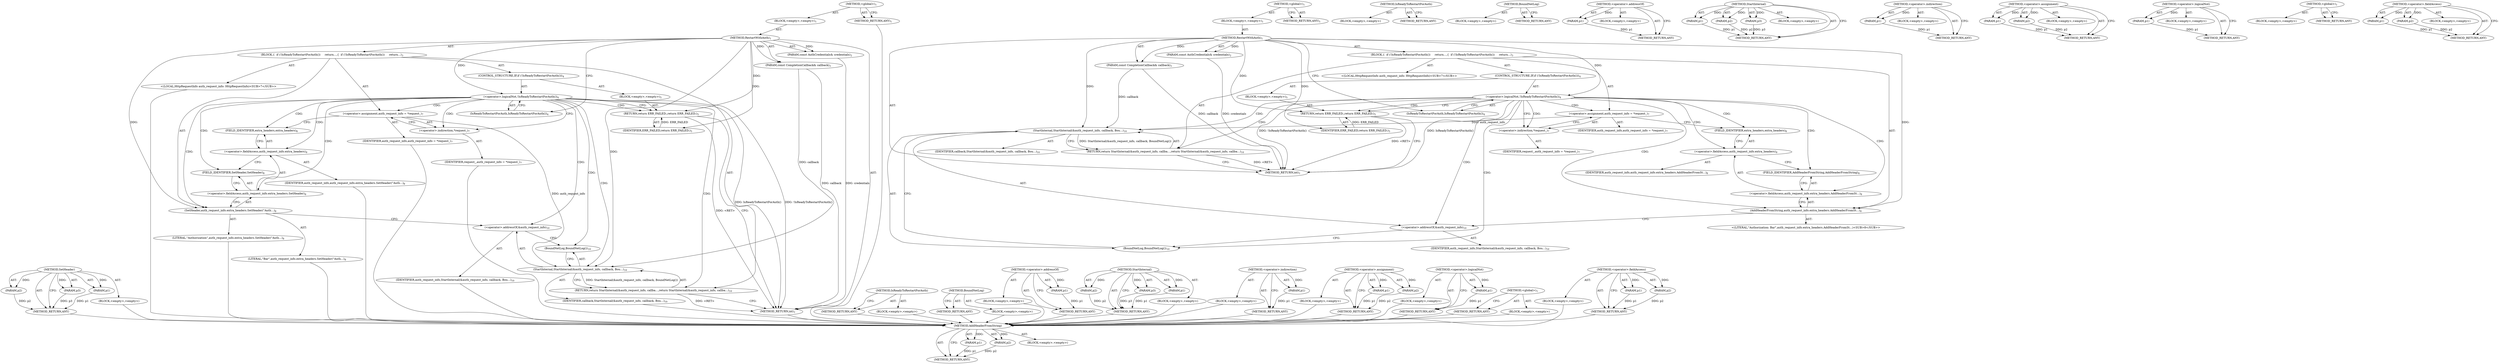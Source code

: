 digraph "&lt;operator&gt;.fieldAccess" {
vulnerable_77 [label=<(METHOD,AddHeaderFromString)>];
vulnerable_78 [label=<(PARAM,p1)>];
vulnerable_79 [label=<(PARAM,p2)>];
vulnerable_80 [label=<(BLOCK,&lt;empty&gt;,&lt;empty&gt;)>];
vulnerable_81 [label=<(METHOD_RETURN,ANY)>];
vulnerable_6 [label=<(METHOD,&lt;global&gt;)<SUB>1</SUB>>];
vulnerable_7 [label=<(BLOCK,&lt;empty&gt;,&lt;empty&gt;)<SUB>1</SUB>>];
vulnerable_8 [label=<(METHOD,RestartWithAuth)<SUB>1</SUB>>];
vulnerable_9 [label=<(PARAM,const AuthCredentials&amp; credentials)<SUB>2</SUB>>];
vulnerable_10 [label=<(PARAM,const CompletionCallback&amp; callback)<SUB>3</SUB>>];
vulnerable_11 [label=<(BLOCK,{
  if (!IsReadyToRestartForAuth())
     return...,{
  if (!IsReadyToRestartForAuth())
     return...)<SUB>3</SUB>>];
vulnerable_12 [label=<(CONTROL_STRUCTURE,IF,if (!IsReadyToRestartForAuth()))<SUB>4</SUB>>];
vulnerable_13 [label=<(&lt;operator&gt;.logicalNot,!IsReadyToRestartForAuth())<SUB>4</SUB>>];
vulnerable_14 [label=<(IsReadyToRestartForAuth,IsReadyToRestartForAuth())<SUB>4</SUB>>];
vulnerable_15 [label=<(BLOCK,&lt;empty&gt;,&lt;empty&gt;)<SUB>5</SUB>>];
vulnerable_16 [label=<(RETURN,return ERR_FAILED;,return ERR_FAILED;)<SUB>5</SUB>>];
vulnerable_17 [label=<(IDENTIFIER,ERR_FAILED,return ERR_FAILED;)<SUB>5</SUB>>];
vulnerable_18 [label="<(LOCAL,HttpRequestInfo auth_request_info: HttpRequestInfo)<SUB>7</SUB>>"];
vulnerable_19 [label=<(&lt;operator&gt;.assignment,auth_request_info = *request_)<SUB>7</SUB>>];
vulnerable_20 [label=<(IDENTIFIER,auth_request_info,auth_request_info = *request_)<SUB>7</SUB>>];
vulnerable_21 [label=<(&lt;operator&gt;.indirection,*request_)<SUB>7</SUB>>];
vulnerable_22 [label=<(IDENTIFIER,request_,auth_request_info = *request_)<SUB>7</SUB>>];
vulnerable_23 [label=<(AddHeaderFromString,auth_request_info.extra_headers.AddHeaderFromSt...)<SUB>8</SUB>>];
vulnerable_24 [label=<(&lt;operator&gt;.fieldAccess,auth_request_info.extra_headers.AddHeaderFromSt...)<SUB>8</SUB>>];
vulnerable_25 [label=<(&lt;operator&gt;.fieldAccess,auth_request_info.extra_headers)<SUB>8</SUB>>];
vulnerable_26 [label=<(IDENTIFIER,auth_request_info,auth_request_info.extra_headers.AddHeaderFromSt...)<SUB>8</SUB>>];
vulnerable_27 [label=<(FIELD_IDENTIFIER,extra_headers,extra_headers)<SUB>8</SUB>>];
vulnerable_28 [label=<(FIELD_IDENTIFIER,AddHeaderFromString,AddHeaderFromString)<SUB>8</SUB>>];
vulnerable_29 [label="<(LITERAL,&quot;Authorization: Bar&quot;,auth_request_info.extra_headers.AddHeaderFromSt...)<SUB>8</SUB>>"];
vulnerable_30 [label=<(RETURN,return StartInternal(&amp;auth_request_info, callba...,return StartInternal(&amp;auth_request_info, callba...)<SUB>10</SUB>>];
vulnerable_31 [label=<(StartInternal,StartInternal(&amp;auth_request_info, callback, Bou...)<SUB>10</SUB>>];
vulnerable_32 [label=<(&lt;operator&gt;.addressOf,&amp;auth_request_info)<SUB>10</SUB>>];
vulnerable_33 [label=<(IDENTIFIER,auth_request_info,StartInternal(&amp;auth_request_info, callback, Bou...)<SUB>10</SUB>>];
vulnerable_34 [label=<(IDENTIFIER,callback,StartInternal(&amp;auth_request_info, callback, Bou...)<SUB>10</SUB>>];
vulnerable_35 [label=<(BoundNetLog,BoundNetLog())<SUB>10</SUB>>];
vulnerable_36 [label=<(METHOD_RETURN,int)<SUB>1</SUB>>];
vulnerable_38 [label=<(METHOD_RETURN,ANY)<SUB>1</SUB>>];
vulnerable_65 [label=<(METHOD,IsReadyToRestartForAuth)>];
vulnerable_66 [label=<(BLOCK,&lt;empty&gt;,&lt;empty&gt;)>];
vulnerable_67 [label=<(METHOD_RETURN,ANY)>];
vulnerable_97 [label=<(METHOD,BoundNetLog)>];
vulnerable_98 [label=<(BLOCK,&lt;empty&gt;,&lt;empty&gt;)>];
vulnerable_99 [label=<(METHOD_RETURN,ANY)>];
vulnerable_93 [label=<(METHOD,&lt;operator&gt;.addressOf)>];
vulnerable_94 [label=<(PARAM,p1)>];
vulnerable_95 [label=<(BLOCK,&lt;empty&gt;,&lt;empty&gt;)>];
vulnerable_96 [label=<(METHOD_RETURN,ANY)>];
vulnerable_87 [label=<(METHOD,StartInternal)>];
vulnerable_88 [label=<(PARAM,p1)>];
vulnerable_89 [label=<(PARAM,p2)>];
vulnerable_90 [label=<(PARAM,p3)>];
vulnerable_91 [label=<(BLOCK,&lt;empty&gt;,&lt;empty&gt;)>];
vulnerable_92 [label=<(METHOD_RETURN,ANY)>];
vulnerable_73 [label=<(METHOD,&lt;operator&gt;.indirection)>];
vulnerable_74 [label=<(PARAM,p1)>];
vulnerable_75 [label=<(BLOCK,&lt;empty&gt;,&lt;empty&gt;)>];
vulnerable_76 [label=<(METHOD_RETURN,ANY)>];
vulnerable_68 [label=<(METHOD,&lt;operator&gt;.assignment)>];
vulnerable_69 [label=<(PARAM,p1)>];
vulnerable_70 [label=<(PARAM,p2)>];
vulnerable_71 [label=<(BLOCK,&lt;empty&gt;,&lt;empty&gt;)>];
vulnerable_72 [label=<(METHOD_RETURN,ANY)>];
vulnerable_61 [label=<(METHOD,&lt;operator&gt;.logicalNot)>];
vulnerable_62 [label=<(PARAM,p1)>];
vulnerable_63 [label=<(BLOCK,&lt;empty&gt;,&lt;empty&gt;)>];
vulnerable_64 [label=<(METHOD_RETURN,ANY)>];
vulnerable_55 [label=<(METHOD,&lt;global&gt;)<SUB>1</SUB>>];
vulnerable_56 [label=<(BLOCK,&lt;empty&gt;,&lt;empty&gt;)>];
vulnerable_57 [label=<(METHOD_RETURN,ANY)>];
vulnerable_82 [label=<(METHOD,&lt;operator&gt;.fieldAccess)>];
vulnerable_83 [label=<(PARAM,p1)>];
vulnerable_84 [label=<(PARAM,p2)>];
vulnerable_85 [label=<(BLOCK,&lt;empty&gt;,&lt;empty&gt;)>];
vulnerable_86 [label=<(METHOD_RETURN,ANY)>];
fixed_80 [label=<(METHOD,SetHeader)>];
fixed_81 [label=<(PARAM,p1)>];
fixed_82 [label=<(PARAM,p2)>];
fixed_83 [label=<(PARAM,p3)>];
fixed_84 [label=<(BLOCK,&lt;empty&gt;,&lt;empty&gt;)>];
fixed_85 [label=<(METHOD_RETURN,ANY)>];
fixed_6 [label=<(METHOD,&lt;global&gt;)<SUB>1</SUB>>];
fixed_7 [label=<(BLOCK,&lt;empty&gt;,&lt;empty&gt;)<SUB>1</SUB>>];
fixed_8 [label=<(METHOD,RestartWithAuth)<SUB>1</SUB>>];
fixed_9 [label=<(PARAM,const AuthCredentials&amp; credentials)<SUB>2</SUB>>];
fixed_10 [label=<(PARAM,const CompletionCallback&amp; callback)<SUB>3</SUB>>];
fixed_11 [label=<(BLOCK,{
  if (!IsReadyToRestartForAuth())
     return...,{
  if (!IsReadyToRestartForAuth())
     return...)<SUB>3</SUB>>];
fixed_12 [label=<(CONTROL_STRUCTURE,IF,if (!IsReadyToRestartForAuth()))<SUB>4</SUB>>];
fixed_13 [label=<(&lt;operator&gt;.logicalNot,!IsReadyToRestartForAuth())<SUB>4</SUB>>];
fixed_14 [label=<(IsReadyToRestartForAuth,IsReadyToRestartForAuth())<SUB>4</SUB>>];
fixed_15 [label=<(BLOCK,&lt;empty&gt;,&lt;empty&gt;)<SUB>5</SUB>>];
fixed_16 [label=<(RETURN,return ERR_FAILED;,return ERR_FAILED;)<SUB>5</SUB>>];
fixed_17 [label=<(IDENTIFIER,ERR_FAILED,return ERR_FAILED;)<SUB>5</SUB>>];
fixed_18 [label="<(LOCAL,HttpRequestInfo auth_request_info: HttpRequestInfo)<SUB>7</SUB>>"];
fixed_19 [label=<(&lt;operator&gt;.assignment,auth_request_info = *request_)<SUB>7</SUB>>];
fixed_20 [label=<(IDENTIFIER,auth_request_info,auth_request_info = *request_)<SUB>7</SUB>>];
fixed_21 [label=<(&lt;operator&gt;.indirection,*request_)<SUB>7</SUB>>];
fixed_22 [label=<(IDENTIFIER,request_,auth_request_info = *request_)<SUB>7</SUB>>];
fixed_23 [label=<(SetHeader,auth_request_info.extra_headers.SetHeader(&quot;Auth...)<SUB>8</SUB>>];
fixed_24 [label=<(&lt;operator&gt;.fieldAccess,auth_request_info.extra_headers.SetHeader)<SUB>8</SUB>>];
fixed_25 [label=<(&lt;operator&gt;.fieldAccess,auth_request_info.extra_headers)<SUB>8</SUB>>];
fixed_26 [label=<(IDENTIFIER,auth_request_info,auth_request_info.extra_headers.SetHeader(&quot;Auth...)<SUB>8</SUB>>];
fixed_27 [label=<(FIELD_IDENTIFIER,extra_headers,extra_headers)<SUB>8</SUB>>];
fixed_28 [label=<(FIELD_IDENTIFIER,SetHeader,SetHeader)<SUB>8</SUB>>];
fixed_29 [label=<(LITERAL,&quot;Authorization&quot;,auth_request_info.extra_headers.SetHeader(&quot;Auth...)<SUB>8</SUB>>];
fixed_30 [label=<(LITERAL,&quot;Bar&quot;,auth_request_info.extra_headers.SetHeader(&quot;Auth...)<SUB>8</SUB>>];
fixed_31 [label=<(RETURN,return StartInternal(&amp;auth_request_info, callba...,return StartInternal(&amp;auth_request_info, callba...)<SUB>10</SUB>>];
fixed_32 [label=<(StartInternal,StartInternal(&amp;auth_request_info, callback, Bou...)<SUB>10</SUB>>];
fixed_33 [label=<(&lt;operator&gt;.addressOf,&amp;auth_request_info)<SUB>10</SUB>>];
fixed_34 [label=<(IDENTIFIER,auth_request_info,StartInternal(&amp;auth_request_info, callback, Bou...)<SUB>10</SUB>>];
fixed_35 [label=<(IDENTIFIER,callback,StartInternal(&amp;auth_request_info, callback, Bou...)<SUB>10</SUB>>];
fixed_36 [label=<(BoundNetLog,BoundNetLog())<SUB>10</SUB>>];
fixed_37 [label=<(METHOD_RETURN,int)<SUB>1</SUB>>];
fixed_39 [label=<(METHOD_RETURN,ANY)<SUB>1</SUB>>];
fixed_68 [label=<(METHOD,IsReadyToRestartForAuth)>];
fixed_69 [label=<(BLOCK,&lt;empty&gt;,&lt;empty&gt;)>];
fixed_70 [label=<(METHOD_RETURN,ANY)>];
fixed_101 [label=<(METHOD,BoundNetLog)>];
fixed_102 [label=<(BLOCK,&lt;empty&gt;,&lt;empty&gt;)>];
fixed_103 [label=<(METHOD_RETURN,ANY)>];
fixed_97 [label=<(METHOD,&lt;operator&gt;.addressOf)>];
fixed_98 [label=<(PARAM,p1)>];
fixed_99 [label=<(BLOCK,&lt;empty&gt;,&lt;empty&gt;)>];
fixed_100 [label=<(METHOD_RETURN,ANY)>];
fixed_91 [label=<(METHOD,StartInternal)>];
fixed_92 [label=<(PARAM,p1)>];
fixed_93 [label=<(PARAM,p2)>];
fixed_94 [label=<(PARAM,p3)>];
fixed_95 [label=<(BLOCK,&lt;empty&gt;,&lt;empty&gt;)>];
fixed_96 [label=<(METHOD_RETURN,ANY)>];
fixed_76 [label=<(METHOD,&lt;operator&gt;.indirection)>];
fixed_77 [label=<(PARAM,p1)>];
fixed_78 [label=<(BLOCK,&lt;empty&gt;,&lt;empty&gt;)>];
fixed_79 [label=<(METHOD_RETURN,ANY)>];
fixed_71 [label=<(METHOD,&lt;operator&gt;.assignment)>];
fixed_72 [label=<(PARAM,p1)>];
fixed_73 [label=<(PARAM,p2)>];
fixed_74 [label=<(BLOCK,&lt;empty&gt;,&lt;empty&gt;)>];
fixed_75 [label=<(METHOD_RETURN,ANY)>];
fixed_64 [label=<(METHOD,&lt;operator&gt;.logicalNot)>];
fixed_65 [label=<(PARAM,p1)>];
fixed_66 [label=<(BLOCK,&lt;empty&gt;,&lt;empty&gt;)>];
fixed_67 [label=<(METHOD_RETURN,ANY)>];
fixed_58 [label=<(METHOD,&lt;global&gt;)<SUB>1</SUB>>];
fixed_59 [label=<(BLOCK,&lt;empty&gt;,&lt;empty&gt;)>];
fixed_60 [label=<(METHOD_RETURN,ANY)>];
fixed_86 [label=<(METHOD,&lt;operator&gt;.fieldAccess)>];
fixed_87 [label=<(PARAM,p1)>];
fixed_88 [label=<(PARAM,p2)>];
fixed_89 [label=<(BLOCK,&lt;empty&gt;,&lt;empty&gt;)>];
fixed_90 [label=<(METHOD_RETURN,ANY)>];
vulnerable_77 -> vulnerable_78  [key=0, label="AST: "];
vulnerable_77 -> vulnerable_78  [key=1, label="DDG: "];
vulnerable_77 -> vulnerable_80  [key=0, label="AST: "];
vulnerable_77 -> vulnerable_79  [key=0, label="AST: "];
vulnerable_77 -> vulnerable_79  [key=1, label="DDG: "];
vulnerable_77 -> vulnerable_81  [key=0, label="AST: "];
vulnerable_77 -> vulnerable_81  [key=1, label="CFG: "];
vulnerable_78 -> vulnerable_81  [key=0, label="DDG: p1"];
vulnerable_79 -> vulnerable_81  [key=0, label="DDG: p2"];
vulnerable_6 -> vulnerable_7  [key=0, label="AST: "];
vulnerable_6 -> vulnerable_38  [key=0, label="AST: "];
vulnerable_6 -> vulnerable_38  [key=1, label="CFG: "];
vulnerable_7 -> vulnerable_8  [key=0, label="AST: "];
vulnerable_8 -> vulnerable_9  [key=0, label="AST: "];
vulnerable_8 -> vulnerable_9  [key=1, label="DDG: "];
vulnerable_8 -> vulnerable_10  [key=0, label="AST: "];
vulnerable_8 -> vulnerable_10  [key=1, label="DDG: "];
vulnerable_8 -> vulnerable_11  [key=0, label="AST: "];
vulnerable_8 -> vulnerable_36  [key=0, label="AST: "];
vulnerable_8 -> vulnerable_14  [key=0, label="CFG: "];
vulnerable_8 -> vulnerable_23  [key=0, label="DDG: "];
vulnerable_8 -> vulnerable_13  [key=0, label="DDG: "];
vulnerable_8 -> vulnerable_16  [key=0, label="DDG: "];
vulnerable_8 -> vulnerable_31  [key=0, label="DDG: "];
vulnerable_8 -> vulnerable_17  [key=0, label="DDG: "];
vulnerable_9 -> vulnerable_36  [key=0, label="DDG: credentials"];
vulnerable_10 -> vulnerable_36  [key=0, label="DDG: callback"];
vulnerable_10 -> vulnerable_31  [key=0, label="DDG: callback"];
vulnerable_11 -> vulnerable_12  [key=0, label="AST: "];
vulnerable_11 -> vulnerable_18  [key=0, label="AST: "];
vulnerable_11 -> vulnerable_19  [key=0, label="AST: "];
vulnerable_11 -> vulnerable_23  [key=0, label="AST: "];
vulnerable_11 -> vulnerable_30  [key=0, label="AST: "];
vulnerable_12 -> vulnerable_13  [key=0, label="AST: "];
vulnerable_12 -> vulnerable_15  [key=0, label="AST: "];
vulnerable_13 -> vulnerable_14  [key=0, label="AST: "];
vulnerable_13 -> vulnerable_16  [key=0, label="CFG: "];
vulnerable_13 -> vulnerable_16  [key=1, label="CDG: "];
vulnerable_13 -> vulnerable_21  [key=0, label="CFG: "];
vulnerable_13 -> vulnerable_21  [key=1, label="CDG: "];
vulnerable_13 -> vulnerable_36  [key=0, label="DDG: IsReadyToRestartForAuth()"];
vulnerable_13 -> vulnerable_36  [key=1, label="DDG: !IsReadyToRestartForAuth()"];
vulnerable_13 -> vulnerable_24  [key=0, label="CDG: "];
vulnerable_13 -> vulnerable_30  [key=0, label="CDG: "];
vulnerable_13 -> vulnerable_32  [key=0, label="CDG: "];
vulnerable_13 -> vulnerable_23  [key=0, label="CDG: "];
vulnerable_13 -> vulnerable_19  [key=0, label="CDG: "];
vulnerable_13 -> vulnerable_28  [key=0, label="CDG: "];
vulnerable_13 -> vulnerable_35  [key=0, label="CDG: "];
vulnerable_13 -> vulnerable_25  [key=0, label="CDG: "];
vulnerable_13 -> vulnerable_27  [key=0, label="CDG: "];
vulnerable_13 -> vulnerable_31  [key=0, label="CDG: "];
vulnerable_14 -> vulnerable_13  [key=0, label="CFG: "];
vulnerable_15 -> vulnerable_16  [key=0, label="AST: "];
vulnerable_16 -> vulnerable_17  [key=0, label="AST: "];
vulnerable_16 -> vulnerable_36  [key=0, label="CFG: "];
vulnerable_16 -> vulnerable_36  [key=1, label="DDG: &lt;RET&gt;"];
vulnerable_17 -> vulnerable_16  [key=0, label="DDG: ERR_FAILED"];
vulnerable_19 -> vulnerable_20  [key=0, label="AST: "];
vulnerable_19 -> vulnerable_21  [key=0, label="AST: "];
vulnerable_19 -> vulnerable_27  [key=0, label="CFG: "];
vulnerable_19 -> vulnerable_31  [key=0, label="DDG: auth_request_info"];
vulnerable_21 -> vulnerable_22  [key=0, label="AST: "];
vulnerable_21 -> vulnerable_19  [key=0, label="CFG: "];
vulnerable_23 -> vulnerable_24  [key=0, label="AST: "];
vulnerable_23 -> vulnerable_29  [key=0, label="AST: "];
vulnerable_23 -> vulnerable_32  [key=0, label="CFG: "];
vulnerable_24 -> vulnerable_25  [key=0, label="AST: "];
vulnerable_24 -> vulnerable_28  [key=0, label="AST: "];
vulnerable_24 -> vulnerable_23  [key=0, label="CFG: "];
vulnerable_25 -> vulnerable_26  [key=0, label="AST: "];
vulnerable_25 -> vulnerable_27  [key=0, label="AST: "];
vulnerable_25 -> vulnerable_28  [key=0, label="CFG: "];
vulnerable_27 -> vulnerable_25  [key=0, label="CFG: "];
vulnerable_28 -> vulnerable_24  [key=0, label="CFG: "];
vulnerable_30 -> vulnerable_31  [key=0, label="AST: "];
vulnerable_30 -> vulnerable_36  [key=0, label="CFG: "];
vulnerable_30 -> vulnerable_36  [key=1, label="DDG: &lt;RET&gt;"];
vulnerable_31 -> vulnerable_32  [key=0, label="AST: "];
vulnerable_31 -> vulnerable_34  [key=0, label="AST: "];
vulnerable_31 -> vulnerable_35  [key=0, label="AST: "];
vulnerable_31 -> vulnerable_30  [key=0, label="CFG: "];
vulnerable_31 -> vulnerable_30  [key=1, label="DDG: StartInternal(&amp;auth_request_info, callback, BoundNetLog())"];
vulnerable_32 -> vulnerable_33  [key=0, label="AST: "];
vulnerable_32 -> vulnerable_35  [key=0, label="CFG: "];
vulnerable_35 -> vulnerable_31  [key=0, label="CFG: "];
vulnerable_65 -> vulnerable_66  [key=0, label="AST: "];
vulnerable_65 -> vulnerable_67  [key=0, label="AST: "];
vulnerable_65 -> vulnerable_67  [key=1, label="CFG: "];
vulnerable_97 -> vulnerable_98  [key=0, label="AST: "];
vulnerable_97 -> vulnerable_99  [key=0, label="AST: "];
vulnerable_97 -> vulnerable_99  [key=1, label="CFG: "];
vulnerable_93 -> vulnerable_94  [key=0, label="AST: "];
vulnerable_93 -> vulnerable_94  [key=1, label="DDG: "];
vulnerable_93 -> vulnerable_95  [key=0, label="AST: "];
vulnerable_93 -> vulnerable_96  [key=0, label="AST: "];
vulnerable_93 -> vulnerable_96  [key=1, label="CFG: "];
vulnerable_94 -> vulnerable_96  [key=0, label="DDG: p1"];
vulnerable_87 -> vulnerable_88  [key=0, label="AST: "];
vulnerable_87 -> vulnerable_88  [key=1, label="DDG: "];
vulnerable_87 -> vulnerable_91  [key=0, label="AST: "];
vulnerable_87 -> vulnerable_89  [key=0, label="AST: "];
vulnerable_87 -> vulnerable_89  [key=1, label="DDG: "];
vulnerable_87 -> vulnerable_92  [key=0, label="AST: "];
vulnerable_87 -> vulnerable_92  [key=1, label="CFG: "];
vulnerable_87 -> vulnerable_90  [key=0, label="AST: "];
vulnerable_87 -> vulnerable_90  [key=1, label="DDG: "];
vulnerable_88 -> vulnerable_92  [key=0, label="DDG: p1"];
vulnerable_89 -> vulnerable_92  [key=0, label="DDG: p2"];
vulnerable_90 -> vulnerable_92  [key=0, label="DDG: p3"];
vulnerable_73 -> vulnerable_74  [key=0, label="AST: "];
vulnerable_73 -> vulnerable_74  [key=1, label="DDG: "];
vulnerable_73 -> vulnerable_75  [key=0, label="AST: "];
vulnerable_73 -> vulnerable_76  [key=0, label="AST: "];
vulnerable_73 -> vulnerable_76  [key=1, label="CFG: "];
vulnerable_74 -> vulnerable_76  [key=0, label="DDG: p1"];
vulnerable_68 -> vulnerable_69  [key=0, label="AST: "];
vulnerable_68 -> vulnerable_69  [key=1, label="DDG: "];
vulnerable_68 -> vulnerable_71  [key=0, label="AST: "];
vulnerable_68 -> vulnerable_70  [key=0, label="AST: "];
vulnerable_68 -> vulnerable_70  [key=1, label="DDG: "];
vulnerable_68 -> vulnerable_72  [key=0, label="AST: "];
vulnerable_68 -> vulnerable_72  [key=1, label="CFG: "];
vulnerable_69 -> vulnerable_72  [key=0, label="DDG: p1"];
vulnerable_70 -> vulnerable_72  [key=0, label="DDG: p2"];
vulnerable_61 -> vulnerable_62  [key=0, label="AST: "];
vulnerable_61 -> vulnerable_62  [key=1, label="DDG: "];
vulnerable_61 -> vulnerable_63  [key=0, label="AST: "];
vulnerable_61 -> vulnerable_64  [key=0, label="AST: "];
vulnerable_61 -> vulnerable_64  [key=1, label="CFG: "];
vulnerable_62 -> vulnerable_64  [key=0, label="DDG: p1"];
vulnerable_55 -> vulnerable_56  [key=0, label="AST: "];
vulnerable_55 -> vulnerable_57  [key=0, label="AST: "];
vulnerable_55 -> vulnerable_57  [key=1, label="CFG: "];
vulnerable_82 -> vulnerable_83  [key=0, label="AST: "];
vulnerable_82 -> vulnerable_83  [key=1, label="DDG: "];
vulnerable_82 -> vulnerable_85  [key=0, label="AST: "];
vulnerable_82 -> vulnerable_84  [key=0, label="AST: "];
vulnerable_82 -> vulnerable_84  [key=1, label="DDG: "];
vulnerable_82 -> vulnerable_86  [key=0, label="AST: "];
vulnerable_82 -> vulnerable_86  [key=1, label="CFG: "];
vulnerable_83 -> vulnerable_86  [key=0, label="DDG: p1"];
vulnerable_84 -> vulnerable_86  [key=0, label="DDG: p2"];
fixed_80 -> fixed_81  [key=0, label="AST: "];
fixed_80 -> fixed_81  [key=1, label="DDG: "];
fixed_80 -> fixed_84  [key=0, label="AST: "];
fixed_80 -> fixed_82  [key=0, label="AST: "];
fixed_80 -> fixed_82  [key=1, label="DDG: "];
fixed_80 -> fixed_85  [key=0, label="AST: "];
fixed_80 -> fixed_85  [key=1, label="CFG: "];
fixed_80 -> fixed_83  [key=0, label="AST: "];
fixed_80 -> fixed_83  [key=1, label="DDG: "];
fixed_81 -> fixed_85  [key=0, label="DDG: p1"];
fixed_82 -> fixed_85  [key=0, label="DDG: p2"];
fixed_83 -> fixed_85  [key=0, label="DDG: p3"];
fixed_84 -> vulnerable_77  [key=0];
fixed_85 -> vulnerable_77  [key=0];
fixed_6 -> fixed_7  [key=0, label="AST: "];
fixed_6 -> fixed_39  [key=0, label="AST: "];
fixed_6 -> fixed_39  [key=1, label="CFG: "];
fixed_7 -> fixed_8  [key=0, label="AST: "];
fixed_8 -> fixed_9  [key=0, label="AST: "];
fixed_8 -> fixed_9  [key=1, label="DDG: "];
fixed_8 -> fixed_10  [key=0, label="AST: "];
fixed_8 -> fixed_10  [key=1, label="DDG: "];
fixed_8 -> fixed_11  [key=0, label="AST: "];
fixed_8 -> fixed_37  [key=0, label="AST: "];
fixed_8 -> fixed_14  [key=0, label="CFG: "];
fixed_8 -> fixed_23  [key=0, label="DDG: "];
fixed_8 -> fixed_13  [key=0, label="DDG: "];
fixed_8 -> fixed_16  [key=0, label="DDG: "];
fixed_8 -> fixed_32  [key=0, label="DDG: "];
fixed_8 -> fixed_17  [key=0, label="DDG: "];
fixed_9 -> fixed_37  [key=0, label="DDG: credentials"];
fixed_10 -> fixed_37  [key=0, label="DDG: callback"];
fixed_10 -> fixed_32  [key=0, label="DDG: callback"];
fixed_11 -> fixed_12  [key=0, label="AST: "];
fixed_11 -> fixed_18  [key=0, label="AST: "];
fixed_11 -> fixed_19  [key=0, label="AST: "];
fixed_11 -> fixed_23  [key=0, label="AST: "];
fixed_11 -> fixed_31  [key=0, label="AST: "];
fixed_12 -> fixed_13  [key=0, label="AST: "];
fixed_12 -> fixed_15  [key=0, label="AST: "];
fixed_13 -> fixed_14  [key=0, label="AST: "];
fixed_13 -> fixed_16  [key=0, label="CFG: "];
fixed_13 -> fixed_16  [key=1, label="CDG: "];
fixed_13 -> fixed_21  [key=0, label="CFG: "];
fixed_13 -> fixed_21  [key=1, label="CDG: "];
fixed_13 -> fixed_37  [key=0, label="DDG: IsReadyToRestartForAuth()"];
fixed_13 -> fixed_37  [key=1, label="DDG: !IsReadyToRestartForAuth()"];
fixed_13 -> fixed_24  [key=0, label="CDG: "];
fixed_13 -> fixed_32  [key=0, label="CDG: "];
fixed_13 -> fixed_33  [key=0, label="CDG: "];
fixed_13 -> fixed_23  [key=0, label="CDG: "];
fixed_13 -> fixed_19  [key=0, label="CDG: "];
fixed_13 -> fixed_28  [key=0, label="CDG: "];
fixed_13 -> fixed_36  [key=0, label="CDG: "];
fixed_13 -> fixed_25  [key=0, label="CDG: "];
fixed_13 -> fixed_27  [key=0, label="CDG: "];
fixed_13 -> fixed_31  [key=0, label="CDG: "];
fixed_14 -> fixed_13  [key=0, label="CFG: "];
fixed_15 -> fixed_16  [key=0, label="AST: "];
fixed_16 -> fixed_17  [key=0, label="AST: "];
fixed_16 -> fixed_37  [key=0, label="CFG: "];
fixed_16 -> fixed_37  [key=1, label="DDG: &lt;RET&gt;"];
fixed_17 -> fixed_16  [key=0, label="DDG: ERR_FAILED"];
fixed_18 -> vulnerable_77  [key=0];
fixed_19 -> fixed_20  [key=0, label="AST: "];
fixed_19 -> fixed_21  [key=0, label="AST: "];
fixed_19 -> fixed_27  [key=0, label="CFG: "];
fixed_19 -> fixed_32  [key=0, label="DDG: auth_request_info"];
fixed_20 -> vulnerable_77  [key=0];
fixed_21 -> fixed_22  [key=0, label="AST: "];
fixed_21 -> fixed_19  [key=0, label="CFG: "];
fixed_22 -> vulnerable_77  [key=0];
fixed_23 -> fixed_24  [key=0, label="AST: "];
fixed_23 -> fixed_29  [key=0, label="AST: "];
fixed_23 -> fixed_30  [key=0, label="AST: "];
fixed_23 -> fixed_33  [key=0, label="CFG: "];
fixed_24 -> fixed_25  [key=0, label="AST: "];
fixed_24 -> fixed_28  [key=0, label="AST: "];
fixed_24 -> fixed_23  [key=0, label="CFG: "];
fixed_25 -> fixed_26  [key=0, label="AST: "];
fixed_25 -> fixed_27  [key=0, label="AST: "];
fixed_25 -> fixed_28  [key=0, label="CFG: "];
fixed_26 -> vulnerable_77  [key=0];
fixed_27 -> fixed_25  [key=0, label="CFG: "];
fixed_28 -> fixed_24  [key=0, label="CFG: "];
fixed_29 -> vulnerable_77  [key=0];
fixed_30 -> vulnerable_77  [key=0];
fixed_31 -> fixed_32  [key=0, label="AST: "];
fixed_31 -> fixed_37  [key=0, label="CFG: "];
fixed_31 -> fixed_37  [key=1, label="DDG: &lt;RET&gt;"];
fixed_32 -> fixed_33  [key=0, label="AST: "];
fixed_32 -> fixed_35  [key=0, label="AST: "];
fixed_32 -> fixed_36  [key=0, label="AST: "];
fixed_32 -> fixed_31  [key=0, label="CFG: "];
fixed_32 -> fixed_31  [key=1, label="DDG: StartInternal(&amp;auth_request_info, callback, BoundNetLog())"];
fixed_33 -> fixed_34  [key=0, label="AST: "];
fixed_33 -> fixed_36  [key=0, label="CFG: "];
fixed_34 -> vulnerable_77  [key=0];
fixed_35 -> vulnerable_77  [key=0];
fixed_36 -> fixed_32  [key=0, label="CFG: "];
fixed_37 -> vulnerable_77  [key=0];
fixed_39 -> vulnerable_77  [key=0];
fixed_68 -> fixed_69  [key=0, label="AST: "];
fixed_68 -> fixed_70  [key=0, label="AST: "];
fixed_68 -> fixed_70  [key=1, label="CFG: "];
fixed_69 -> vulnerable_77  [key=0];
fixed_70 -> vulnerable_77  [key=0];
fixed_101 -> fixed_102  [key=0, label="AST: "];
fixed_101 -> fixed_103  [key=0, label="AST: "];
fixed_101 -> fixed_103  [key=1, label="CFG: "];
fixed_102 -> vulnerable_77  [key=0];
fixed_103 -> vulnerable_77  [key=0];
fixed_97 -> fixed_98  [key=0, label="AST: "];
fixed_97 -> fixed_98  [key=1, label="DDG: "];
fixed_97 -> fixed_99  [key=0, label="AST: "];
fixed_97 -> fixed_100  [key=0, label="AST: "];
fixed_97 -> fixed_100  [key=1, label="CFG: "];
fixed_98 -> fixed_100  [key=0, label="DDG: p1"];
fixed_99 -> vulnerable_77  [key=0];
fixed_100 -> vulnerable_77  [key=0];
fixed_91 -> fixed_92  [key=0, label="AST: "];
fixed_91 -> fixed_92  [key=1, label="DDG: "];
fixed_91 -> fixed_95  [key=0, label="AST: "];
fixed_91 -> fixed_93  [key=0, label="AST: "];
fixed_91 -> fixed_93  [key=1, label="DDG: "];
fixed_91 -> fixed_96  [key=0, label="AST: "];
fixed_91 -> fixed_96  [key=1, label="CFG: "];
fixed_91 -> fixed_94  [key=0, label="AST: "];
fixed_91 -> fixed_94  [key=1, label="DDG: "];
fixed_92 -> fixed_96  [key=0, label="DDG: p1"];
fixed_93 -> fixed_96  [key=0, label="DDG: p2"];
fixed_94 -> fixed_96  [key=0, label="DDG: p3"];
fixed_95 -> vulnerable_77  [key=0];
fixed_96 -> vulnerable_77  [key=0];
fixed_76 -> fixed_77  [key=0, label="AST: "];
fixed_76 -> fixed_77  [key=1, label="DDG: "];
fixed_76 -> fixed_78  [key=0, label="AST: "];
fixed_76 -> fixed_79  [key=0, label="AST: "];
fixed_76 -> fixed_79  [key=1, label="CFG: "];
fixed_77 -> fixed_79  [key=0, label="DDG: p1"];
fixed_78 -> vulnerable_77  [key=0];
fixed_79 -> vulnerable_77  [key=0];
fixed_71 -> fixed_72  [key=0, label="AST: "];
fixed_71 -> fixed_72  [key=1, label="DDG: "];
fixed_71 -> fixed_74  [key=0, label="AST: "];
fixed_71 -> fixed_73  [key=0, label="AST: "];
fixed_71 -> fixed_73  [key=1, label="DDG: "];
fixed_71 -> fixed_75  [key=0, label="AST: "];
fixed_71 -> fixed_75  [key=1, label="CFG: "];
fixed_72 -> fixed_75  [key=0, label="DDG: p1"];
fixed_73 -> fixed_75  [key=0, label="DDG: p2"];
fixed_74 -> vulnerable_77  [key=0];
fixed_75 -> vulnerable_77  [key=0];
fixed_64 -> fixed_65  [key=0, label="AST: "];
fixed_64 -> fixed_65  [key=1, label="DDG: "];
fixed_64 -> fixed_66  [key=0, label="AST: "];
fixed_64 -> fixed_67  [key=0, label="AST: "];
fixed_64 -> fixed_67  [key=1, label="CFG: "];
fixed_65 -> fixed_67  [key=0, label="DDG: p1"];
fixed_66 -> vulnerable_77  [key=0];
fixed_67 -> vulnerable_77  [key=0];
fixed_58 -> fixed_59  [key=0, label="AST: "];
fixed_58 -> fixed_60  [key=0, label="AST: "];
fixed_58 -> fixed_60  [key=1, label="CFG: "];
fixed_59 -> vulnerable_77  [key=0];
fixed_60 -> vulnerable_77  [key=0];
fixed_86 -> fixed_87  [key=0, label="AST: "];
fixed_86 -> fixed_87  [key=1, label="DDG: "];
fixed_86 -> fixed_89  [key=0, label="AST: "];
fixed_86 -> fixed_88  [key=0, label="AST: "];
fixed_86 -> fixed_88  [key=1, label="DDG: "];
fixed_86 -> fixed_90  [key=0, label="AST: "];
fixed_86 -> fixed_90  [key=1, label="CFG: "];
fixed_87 -> fixed_90  [key=0, label="DDG: p1"];
fixed_88 -> fixed_90  [key=0, label="DDG: p2"];
fixed_89 -> vulnerable_77  [key=0];
fixed_90 -> vulnerable_77  [key=0];
}
